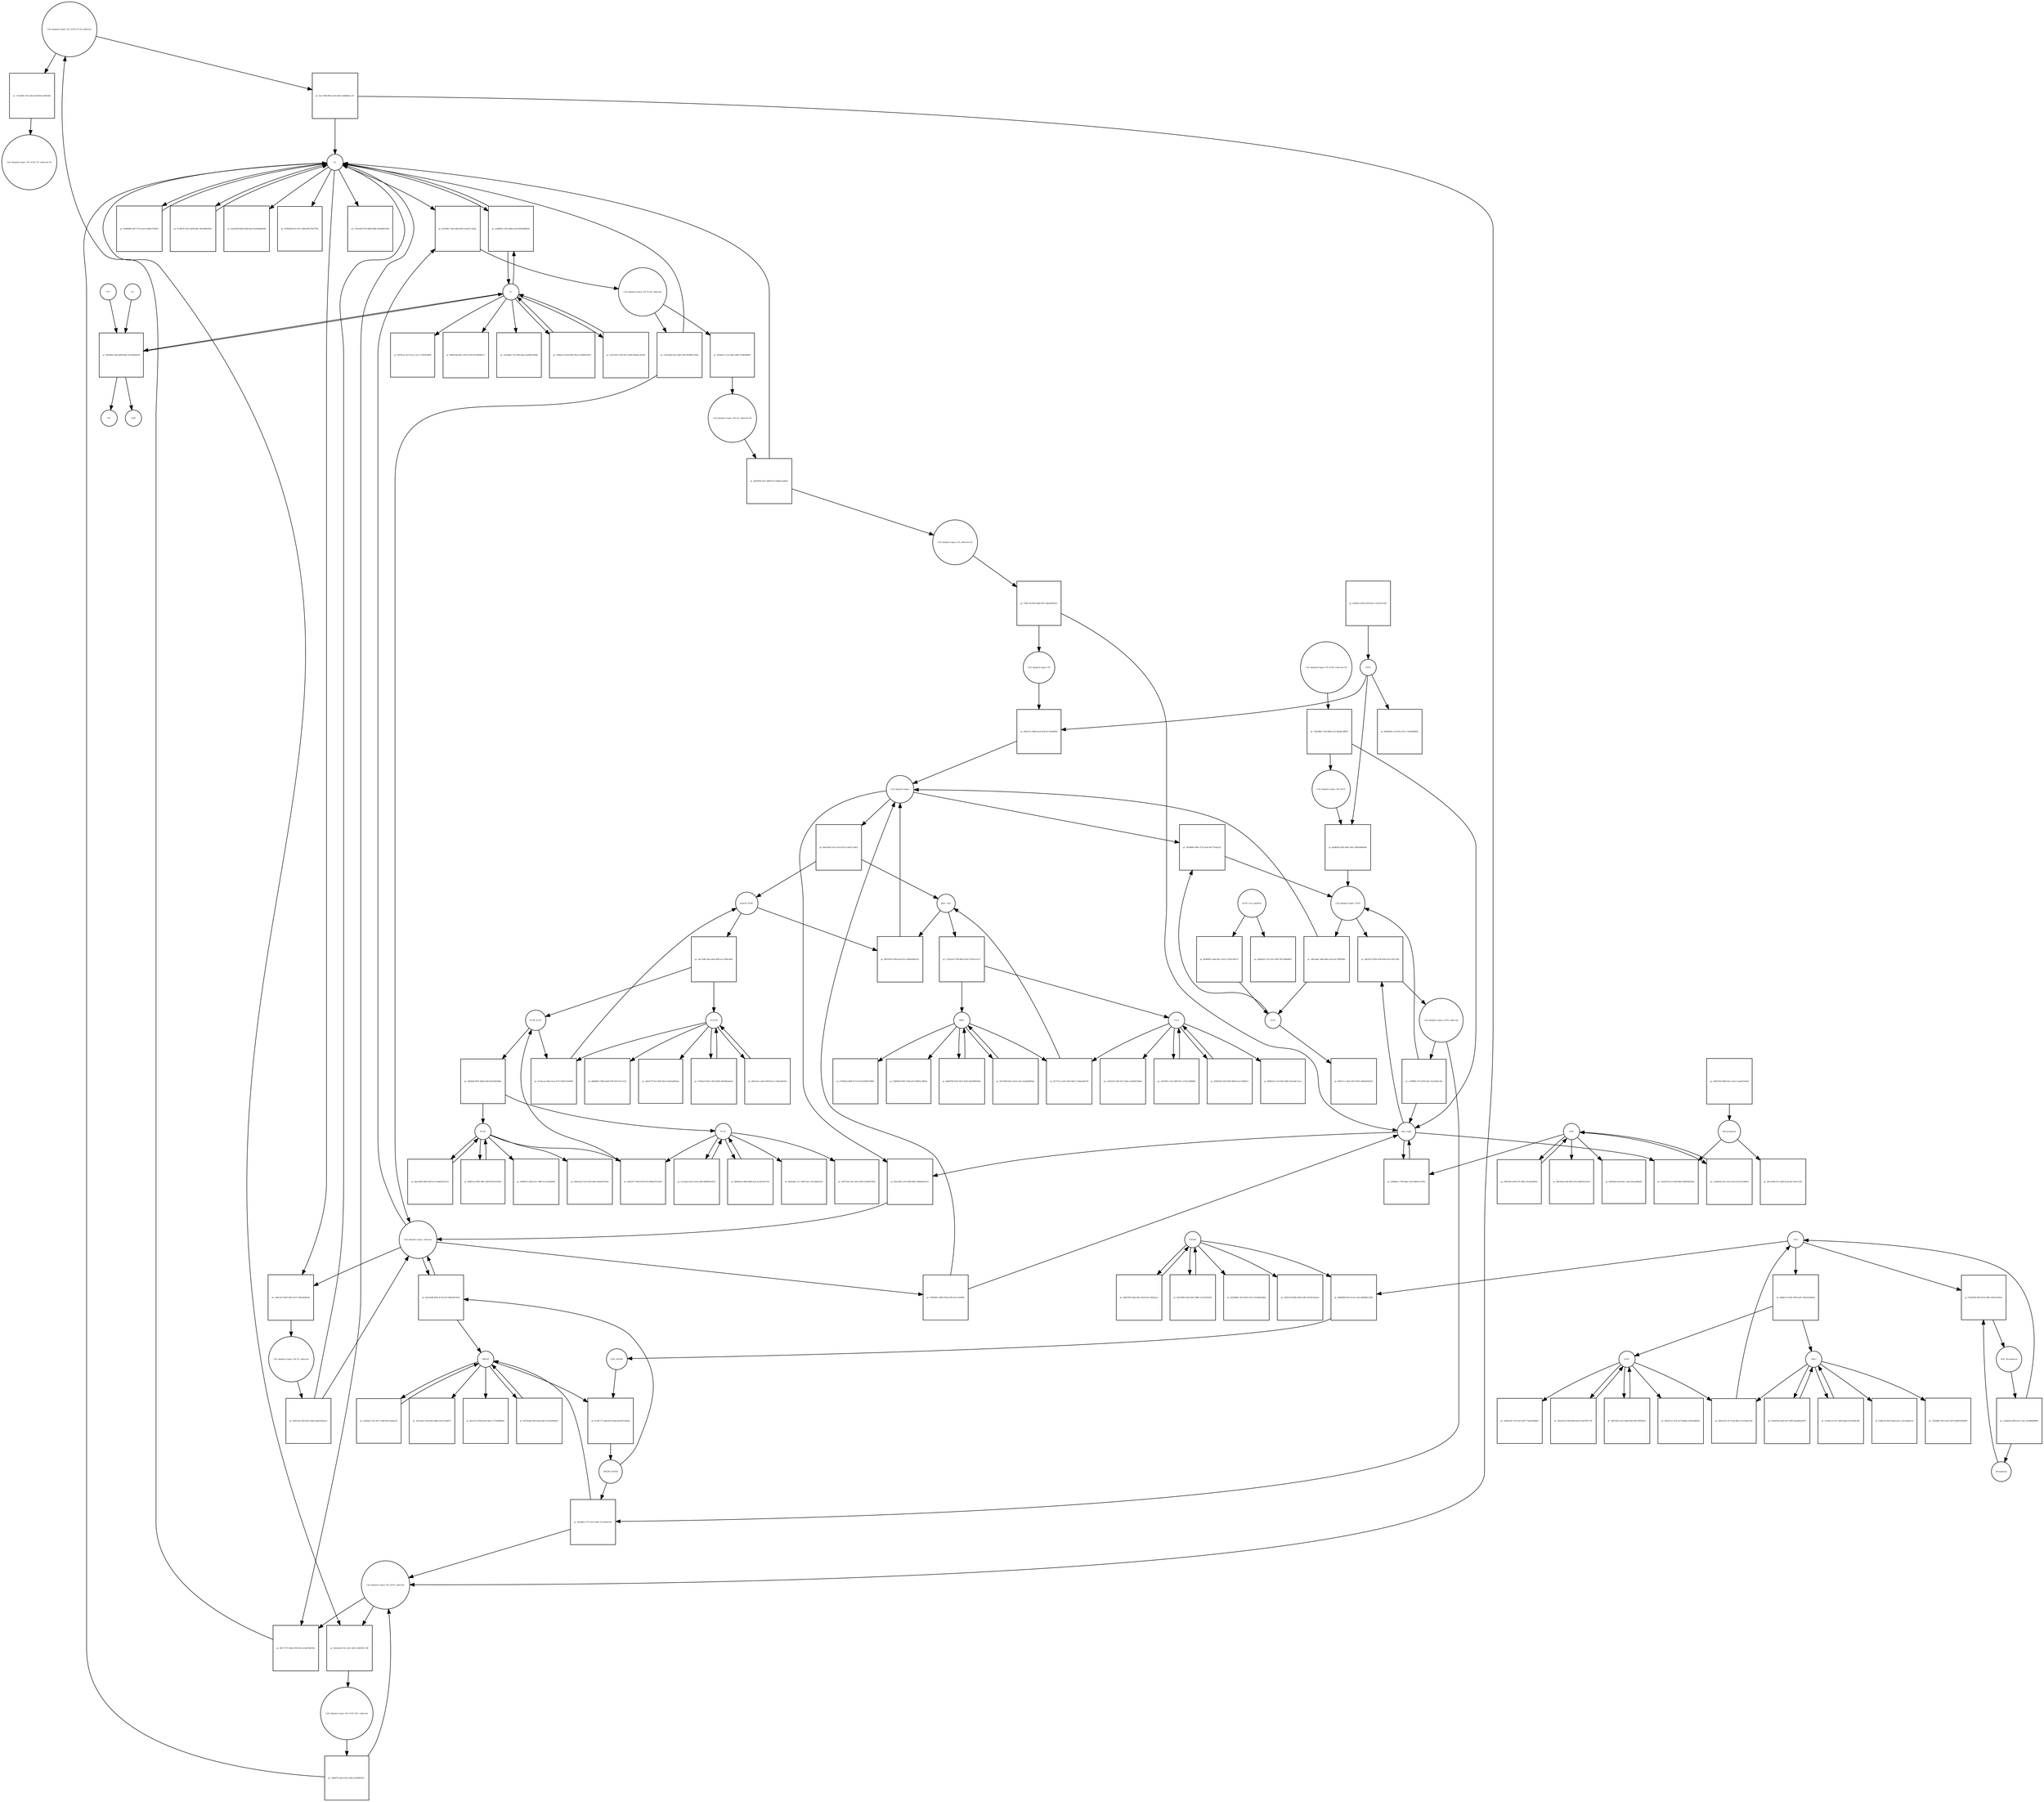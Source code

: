 strict digraph  {
"Cul2 ubiquitin ligase_N8_Orf10_E2-Ub_substrate" [annotation="urn_miriam_ncbiprotein_BCD58762|urn_miriam_hgnc.symbol_UBE2|urn_miriam_hgnc.symbol_ZYG11B|urn_miriam_hgnc.symbol_ELOB|urn_miriam_hgnc.symbol_ELOC|urn_miriam_hgnc.symbol_RBX1|urn_miriam_hgnc.symbol_CUL2|urn_miriam_hgnc.symbol_NEDD8", bipartite=0, cls=complex, fontsize=4, label="Cul2 ubiquitin ligase_N8_Orf10_E2-Ub_substrate", shape=circle];
"pr_175a499e-1f41-4262-bc68-80a1a6f0248e" [annotation="", bipartite=1, cls=process, fontsize=4, label="pr_175a499e-1f41-4262-bc68-80a1a6f0248e", shape=square];
"Cul2 ubiquitin ligase_N8_Orf10_E2_substrate-Ub" [annotation="urn_miriam_ncbiprotein_BCD58762|urn_miriam_hgnc.symbol_UBE2|urn_miriam_hgnc.symbol_ZYG11B|urn_miriam_hgnc.symbol_ELOB|urn_miriam_hgnc.symbol_ELOC|urn_miriam_hgnc.symbol_RBX1|urn_miriam_hgnc.symbol_CUL2|urn_miriam_hgnc.symbol_NEDD8", bipartite=0, cls=complex, fontsize=4, label="Cul2 ubiquitin ligase_N8_Orf10_E2_substrate-Ub", shape=circle];
"Cul2 ubiquitin ligase_N8_E2-Ub_substrate" [annotation="urn_miriam_hgnc.symbol_ZYG11B|urn_miriam_hgnc.symbol_RBX1|urn_miriam_hgnc.symbol_ELOB|urn_miriam_hgnc.symbol_ELOC|urn_miriam_hgnc.symbol_CUL2|urn_miriam_hgnc.symbol_NEDD8|urn_miriam_hgnc.symbol_UBE2", bipartite=0, cls=complex, fontsize=4, label="Cul2 ubiquitin ligase_N8_E2-Ub_substrate", shape=circle];
"pr_ef50b3c2-1222-492e-b44f-5318603ffb45" [annotation="", bipartite=1, cls=process, fontsize=4, label="pr_ef50b3c2-1222-492e-b44f-5318603ffb45", shape=square];
"Cul2 ubiquitin ligase_N8_E2_substrate-Ub" [annotation="urn_miriam_hgnc.symbol_ZYG11B|urn_miriam_hgnc.symbol_UBE2|urn_miriam_hgnc.symbol_ELOB|urn_miriam_hgnc.symbol_ELOC|urn_miriam_hgnc.symbol_RBX1|urn_miriam_hgnc.symbol_CUL2|urn_miriam_hgnc.symbol_NEDD8", bipartite=0, cls=complex, fontsize=4, label="Cul2 ubiquitin ligase_N8_E2_substrate-Ub", shape=circle];
E2 [annotation="urn_miriam_hgnc.symbol_UBE2", bipartite=0, cls=macromolecule, fontsize=4, label=E2, shape=circle];
"pr_ae480d1e-1d24-44b8-aa34-f499c868f050" [annotation="", bipartite=1, cls=process, fontsize=4, label="pr_ae480d1e-1d24-44b8-aa34-f499c868f050", shape=square];
E1 [annotation="urn_miriam_hgnc.symbol_UBA", bipartite=0, cls=macromolecule, fontsize=4, label=E1, shape=circle];
"pr_68265bfc-ff04-4d08-80de-3a47b8d29e3f" [annotation="", bipartite=1, cls=process, fontsize=4, label="pr_68265bfc-ff04-4d08-80de-3a47b8d29e3f", shape=square];
Ub [annotation="", bipartite=0, cls="simple chemical", fontsize=4, label=Ub, shape=circle];
ATP [annotation="", bipartite=0, cls="simple chemical", fontsize=4, label=ATP, shape=circle];
AMP [annotation="", bipartite=0, cls="simple chemical", fontsize=4, label=AMP, shape=circle];
PPi [annotation="", bipartite=0, cls="simple chemical", fontsize=4, label=PPi, shape=circle];
"Cul2 ubiquitin ligase_substrate" [annotation="urn_miriam_hgnc.symbol_ZYg11B|urn_miriam_hgnc.symbol_ELOB|urn_miriam_hgnc.symbol_ELOC|urn_miriam_hgnc.symbol_RBX1|urn_miriam_hgnc.symbol_CUL2|urn_miriam_hgnc.symbol_NEDD8", bipartite=0, cls=complex, fontsize=4, label="Cul2 ubiquitin ligase_substrate", shape=circle];
"pr_e61fd4b7-1fda-449a-b562-a0ea07c22adc" [annotation="", bipartite=1, cls=process, fontsize=4, label="pr_e61fd4b7-1fda-449a-b562-a0ea07c22adc", shape=square];
"Cul2 ubiquitin ligase_N8_Orf10_substrate" [annotation="urn_miriam_ncbiprotein_BCD58762|urn_miriam_hgnc.symbol_ZYG11B|urn_miriam_hgnc.symbol_ELOB|urn_miriam_hgnc.symbol_ELOC|urn_miriam_hgnc.symbol_RBX1|urn_miriam_hgnc.symbol_CUL2|urn_miriam_hgnc.symbol_NEDD8", bipartite=0, cls=complex, fontsize=4, label="Cul2 ubiquitin ligase_N8_Orf10_substrate", shape=circle];
"pr_487c7747-14bb-4796-9f1e-0c6ed766d7bd" [annotation="", bipartite=1, cls=process, fontsize=4, label="pr_487c7747-14bb-4796-9f1e-0c6ed766d7bd", shape=square];
ZYG11B [annotation="urn_miriam_hgnc_HGNC%3A25820", bipartite=0, cls=macromolecule, fontsize=4, label=ZYG11B, shape=circle];
"pr_1343ba27-b81c-4614-8b59-a68109a4a8cb" [annotation="", bipartite=1, cls=process, fontsize=4, label="pr_1343ba27-b81c-4614-8b59-a68109a4a8cb", shape=square];
UBE2M [annotation="urn_miriam_hgnc_HGNC%3A12491", bipartite=0, cls=macromolecule, fontsize=4, label=UBE2M, shape=circle];
"pr_6d741ab8-595f-4ea0-ab43-c0c91a965ab7" [annotation="", bipartite=1, cls=process, fontsize=4, label="pr_6d741ab8-595f-4ea0-ab43-c0c91a965ab7", shape=square];
UBA3 [annotation="urn_miriam_hgnc_HGNC%3A12470", bipartite=0, cls=macromolecule, fontsize=4, label=UBA3, shape=circle];
"pr_b7dd47b4-b2d9-4c07-8855-fda2895d1497" [annotation="", bipartite=1, cls=process, fontsize=4, label="pr_b7dd47b4-b2d9-4c07-8855-fda2895d1497", shape=square];
RBX1 [annotation="urn_miriam_hgnc_HGNC%3A9928", bipartite=0, cls=macromolecule, fontsize=4, label=RBX1, shape=circle];
"pr_b8d2f7b9-8103-4927-8c80-30a8508509ab" [annotation="", bipartite=1, cls=process, fontsize=4, label="pr_b8d2f7b9-8103-4927-8c80-30a8508509ab", shape=square];
"Orf10 (+)ss sgmRNA" [annotation=urn_miriam_ncbiprotein_BCD58762, bipartite=0, cls="nucleic acid feature", fontsize=4, label="Orf10 (+)ss sgmRNA", shape=circle];
"pr_b8369697-aa0d-461c-9a14-27265ce95c57" [annotation="", bipartite=1, cls=process, fontsize=4, label="pr_b8369697-aa0d-461c-9a14-27265ce95c57", shape=square];
Orf10 [annotation=urn_miriam_ncbiprotein_BCD58762, bipartite=0, cls=macromolecule, fontsize=4, label=Orf10, shape=circle];
NEDD8 [annotation="urn_miriam_hgnc_HGNC%3A7732", bipartite=0, cls=macromolecule, fontsize=4, label=NEDD8, shape=circle];
"pr_b3853392-9ada-48ca-8e45-8ce116d5aaca" [annotation="", bipartite=1, cls=process, fontsize=4, label="pr_b3853392-9ada-48ca-8e45-8ce116d5aaca", shape=square];
NAE1 [annotation="urn_miriam_hgnc_HGNC%3A621", bipartite=0, cls=macromolecule, fontsize=4, label=NAE1, shape=circle];
"pr_2053a352-b78b-4694-b520-e1b97097173f" [annotation="", bipartite=1, cls=process, fontsize=4, label="pr_2053a352-b78b-4694-b520-e1b97097173f", shape=square];
ELOC [annotation="urn_miriam_hgnc_HGNC%3A11617", bipartite=0, cls=macromolecule, fontsize=4, label=ELOC, shape=circle];
"pr_51e1dea3-b5e2-4ca8-a98f-6098005ed1e2" [annotation="", bipartite=1, cls=process, fontsize=4, label="pr_51e1dea3-b5e2-4ca8-a98f-6098005ed1e2", shape=square];
ELOB [annotation="urn_miriam_hgnc_HGNC%3A11619", bipartite=0, cls=macromolecule, fontsize=4, label=ELOB, shape=circle];
"pr_bbac4db0-00b9-42ff-bc7d-9a881d1b2151" [annotation="", bipartite=1, cls=process, fontsize=4, label="pr_bbac4db0-00b9-42ff-bc7d-9a881d1b2151", shape=square];
"pr_4e89b889-5b47-4722-aa01-05ddc07a02f9" [annotation="", bipartite=1, cls=process, fontsize=4, label="pr_4e89b889-5b47-4722-aa01-05ddc07a02f9", shape=square];
"pr_5309dcc4-635b-4695-96a1-bc408b7fe403" [annotation="", bipartite=1, cls=process, fontsize=4, label="pr_5309dcc4-635b-4695-96a1-bc408b7fe403", shape=square];
DUB [annotation="urn_miriam_hgnc.symbol_DUB", bipartite=0, cls=macromolecule, fontsize=4, label=DUB, shape=circle];
"pr_c324b385-a41e-43e2-9e3a-8e7ac0158926" [annotation="", bipartite=1, cls=process, fontsize=4, label="pr_c324b385-a41e-43e2-9e3a-8e7ac0158926", shape=square];
CUL2 [annotation="urn_miriam_hgnc_HGNC%3A2552", bipartite=0, cls=macromolecule, fontsize=4, label=CUL2, shape=circle];
"pr_e3414f51-e333-4df9-87ec-675dc3186b80" [annotation="", bipartite=1, cls=process, fontsize=4, label="pr_e3414f51-e333-4df9-87ec-675dc3186b80", shape=square];
"pr_4b612c6c-ee81-459d-9a1a-c74dcde8c824" [annotation="", bipartite=1, cls=process, fontsize=4, label="pr_4b612c6c-ee81-459d-9a1a-c74dcde8c824", shape=square];
"pr_f1a6feb1-1351-4f17-9268-843c5aadec45" [annotation="", bipartite=1, cls=process, fontsize=4, label="pr_f1a6feb1-1351-4f17-9268-843c5aadec45", shape=square];
"pr_5c05dc1d-25e7-4e06-9abb-b7d37a0fc440" [annotation="", bipartite=1, cls=process, fontsize=4, label="pr_5c05dc1d-25e7-4e06-9abb-b7d37a0fc440", shape=square];
"pr_50e79926-b613-4a35-a4a2-5ea8afd604ab" [annotation="", bipartite=1, cls=process, fontsize=4, label="pr_50e79926-b613-4a35-a4a2-5ea8afd604ab", shape=square];
"pr_e0a18586-24d4-4d47-8866-1a141532af39" [annotation="", bipartite=1, cls=process, fontsize=4, label="pr_e0a18586-24d4-4d47-8866-1a141532af39", shape=square];
"pr_58b7036c-e247-440b-9492-db7336925fe5" [annotation="", bipartite=1, cls=process, fontsize=4, label="pr_58b7036c-e247-440b-9492-db7336925fe5", shape=square];
"pr_d6483e63-306d-4848-af3a-4e36101b77b4" [annotation="", bipartite=1, cls=process, fontsize=4, label="pr_d6483e63-306d-4848-af3a-4e36101b77b4", shape=square];
"pr_9b0f57ea-8585-4f8c-928f-f63165c0ef08" [annotation="", bipartite=1, cls=process, fontsize=4, label="pr_9b0f57ea-8585-4f8c-928f-f63165c0ef08", shape=square];
"pr_f7cd0783-33e2-4638-99ac-06410bb9390c" [annotation="", bipartite=1, cls=process, fontsize=4, label="pr_f7cd0783-33e2-4638-99ac-06410bb9390c", shape=square];
"pr_a5b73201-5160-4013-a649-06eb8cc05556" [annotation="", bipartite=1, cls=process, fontsize=4, label="pr_a5b73201-5160-4013-a649-06eb8cc05556", shape=square];
"pr_5fb6326f-a598-47f1-8f92-e35244a9f819" [annotation="", bipartite=1, cls=process, fontsize=4, label="pr_5fb6326f-a598-47f1-8f92-e35244a9f819", shape=square];
"pr_8392d326-5d2f-4603-86b9-0cac1b0bfb12" [annotation="", bipartite=1, cls=process, fontsize=4, label="pr_8392d326-5d2f-4603-86b9-0cac1b0bfb12", shape=square];
"pr_f2da46c4-f58a-42e9-851e-15c0fc4153e9" [annotation="", bipartite=1, cls=process, fontsize=4, label="pr_f2da46c4-f58a-42e9-851e-15c0fc4153e9", shape=square];
CSN5 [annotation="", bipartite=0, cls=complex, fontsize=4, label=CSN5, shape=circle];
"pr_5b8270ed-b908-45ac-a9cb-7eaa8cb19add" [annotation="", bipartite=1, cls=process, fontsize=4, label="pr_5b8270ed-b908-45ac-a9cb-7eaa8cb19add", shape=square];
"26S-proteasom" [annotation="urn_miriam_obo.go_GO%3A0000502", bipartite=0, cls=complex, fontsize=4, label="26S-proteasom", shape=circle];
NAE_Pevonedistat [annotation="urn_miriam_obo.chebi_CHEBI%3A145535|urn_miriam_hgnc.symbol_NAE1|urn_miriam_hgnc.symbol_UBA3", bipartite=0, cls=complex, fontsize=4, label=NAE_Pevonedistat, shape=circle];
"pr_1a3defa8-2000-42c3-a3e1-4a1080b49894" [annotation="", bipartite=1, cls=process, fontsize=4, label="pr_1a3defa8-2000-42c3-a3e1-4a1080b49894", shape=square];
Pevonedistat [annotation="urn_miriam_obo.chebi_CHEBI%3A145535", bipartite=0, cls="simple chemical", fontsize=4, label=Pevonedistat, shape=circle];
NAE [annotation="urn_miriam_hgnc.symbol_NAE1|urn_miriam_hgnc.symbol_UBA3", bipartite=0, cls=complex, fontsize=4, label=NAE, shape=circle];
"pr_a8dba174-18d1-4d78-aa92-76bc6dcb69ed" [annotation="", bipartite=1, cls=process, fontsize=4, label="pr_a8dba174-18d1-4d78-aa92-76bc6dcb69ed", shape=square];
ELOB_ELOC [annotation="urn_miriam_hgnc.symbol_ELOB|urn_miriam_hgnc.symbol_ELOC", bipartite=0, cls=complex, fontsize=4, label=ELOB_ELOC, shape=circle];
"pr_1bfb6aff-9497-4bd9-a838-85a556b20b4c" [annotation="", bipartite=1, cls=process, fontsize=4, label="pr_1bfb6aff-9497-4bd9-a838-85a556b20b4c", shape=square];
Zyg11B_EloBC [annotation="urn_miriam_hgnc.symbol_ZYG11B|urn_miriam_hgnc.symbol_ELOB|urn_miriam_hgnc.symbol_ELOC", bipartite=0, cls=complex, fontsize=4, label=Zyg11B_EloBC, shape=circle];
"pr_adc71dfb-24aa-463a-9f95-eca7380a1db4" [annotation="", bipartite=1, cls=process, fontsize=4, label="pr_adc71dfb-24aa-463a-9f95-eca7380a1db4", shape=square];
"Cul2 ubiquitin ligase_N8_substrate-Ub" [annotation="urn_miriam_hgnc.symbol_ZYG11B|urn_miriam_hgnc.symbol_ELOB|urn_miriam_hgnc.symbol_ELOC|urn_miriam_hgnc.symbol_RBX1|urn_miriam_hgnc.symbol_CUL2|urn_miriam_hgnc.symbol_NEDD8", bipartite=0, cls=complex, fontsize=4, label="Cul2 ubiquitin ligase_N8_substrate-Ub", shape=circle];
"pr_75bfc73d-f054-466e-8f15-5deae05651fc" [annotation="", bipartite=1, cls=process, fontsize=4, label="pr_75bfc73d-f054-466e-8f15-5deae05651fc", shape=square];
"Cul2 ubiquitin ligase_N8" [annotation="urn_miriam_hgnc.symbol_ZYG11B|urn_miriam_hgnc.symbol_ELOB|urn_miriam_hgnc.symbol_ELOC|urn_miriam_hgnc.symbol_RBX1|urn_miriam_hgnc.symbol_CUL2|urn_miriam_hgnc.symbol_NEDD8", bipartite=0, cls=complex, fontsize=4, label="Cul2 ubiquitin ligase_N8", shape=circle];
ubit_traget [annotation="", bipartite=0, cls=macromolecule, fontsize=4, label=ubit_traget, shape=circle];
"pr_70930d0c-ed98-478d-b128-efc2c1b18f6b" [annotation="", bipartite=1, cls=process, fontsize=4, label="pr_70930d0c-ed98-478d-b128-efc2c1b18f6b", shape=square];
"Cul2 ubiquitin ligase" [annotation="urn_miriam_hgnc.symbol_RBX1|urn_miriam_hgnc.symbol_CUL2|urn_miriam_hgnc.symbol_ZYG11B|urn_miriam_hgnc.symbol_ELOB|urn_miriam_hgnc.symbol_ELOC", bipartite=0, cls=complex, fontsize=4, label="Cul2 ubiquitin ligase", shape=circle];
"Cul2 ubiquitin ligase_N8_Orf10_substrate-Ub" [annotation="urn_miriam_ncbiprotein_BCD58762|urn_miriam_hgnc.symbol_ZYG11B|urn_miriam_hgnc.symbol_ELOB|urn_miriam_hgnc.symbol_ELOC|urn_miriam_hgnc.symbol_RBX1|urn_miriam_hgnc.symbol_CUL2|urn_miriam_hgnc.symbol_NEDD8", bipartite=0, cls=complex, fontsize=4, label="Cul2 ubiquitin ligase_N8_Orf10_substrate-Ub", shape=circle];
"pr_192ed98c-7c60-4060-ae52-6ba8a7ddff2f" [annotation="", bipartite=1, cls=process, fontsize=4, label="pr_192ed98c-7c60-4060-ae52-6ba8a7ddff2f", shape=square];
"Cul2 ubiquitin ligase_N8_Orf10" [annotation="urn_miriam_hgnc.symbol_ZYG11B|urn_miriam_hgnc.symbol_ELOB|urn_miriam_hgnc.symbol_ELOC|urn_miriam_hgnc.symbol_RBX1|urn_miriam_hgnc.symbol_CUL2|urn_miriam_hgnc.symbol_NEDD8|urn_miriam_ncbiprotein_BCD58762", bipartite=0, cls=complex, fontsize=4, label="Cul2 ubiquitin ligase_N8_Orf10", shape=circle];
"Cul2 ubiquitin ligase_Orf10_substrate" [annotation="urn_miriam_ncbiprotein_BCD58762|urn_miriam_hgnc.symbol_ZYg11B|urn_miriam_hgnc.symbol_ELOB|urn_miriam_hgnc.symbol_ELOC|urn_miriam_hgnc.symbol_RBX1|urn_miriam_hgnc.symbol_CUL2", bipartite=0, cls=complex, fontsize=4, label="Cul2 ubiquitin ligase_Orf10_substrate", shape=circle];
"pr_a7848ffb-1f72-4b79-a02c-41a41bf5c3bc" [annotation="", bipartite=1, cls=process, fontsize=4, label="pr_a7848ffb-1f72-4b79-a02c-41a41bf5c3bc", shape=square];
"Cul2 ubiquitin ligase_Orf10" [annotation="urn_miriam_ncbiprotein_BCD58762|urn_miriam_hgnc.symbol_ZYG11B|urn_miriam_hgnc.symbol_ELOB|urn_miriam_hgnc.symbol_ELOC|urn_miriam_hgnc.symbol_RBX1|urn_miriam_hgnc.symbol_CUL2", bipartite=0, cls=complex, fontsize=4, label="Cul2 ubiquitin ligase_Orf10", shape=circle];
"pr_ded9635a-f692-494c-8261-e8443d0bbe40" [annotation="", bipartite=1, cls=process, fontsize=4, label="pr_ded9635a-f692-494c-8261-e8443d0bbe40", shape=square];
"pr_cdb1ea6b-74bb-4d0a-ac63-b2c785f9284c" [annotation="", bipartite=1, cls=process, fontsize=4, label="pr_cdb1ea6b-74bb-4d0a-ac63-b2c785f9284c", shape=square];
"pr_d56e1f11-0d08-4ecd-8cfb-f1e7ba5df560" [annotation="", bipartite=1, cls=process, fontsize=4, label="pr_d56e1f11-0d08-4ecd-8cfb-f1e7ba5df560", shape=square];
"pr_4be5e05b-5c6c-4114-b529-1c8ed17cdda2" [annotation="", bipartite=1, cls=process, fontsize=4, label="pr_4be5e05b-5c6c-4114-b529-1c8ed17cdda2", shape=square];
Rbx1_Cul2 [annotation="urn_miriam_hgnc.symbol_RBX1|urn_miriam_hgnc.symbol_CUL2", bipartite=0, cls=complex, fontsize=4, label=Rbx1_Cul2, shape=circle];
"pr_dd1f5094-261e-4db8-8713-8b94cead0afa" [annotation="", bipartite=1, cls=process, fontsize=4, label="pr_dd1f5094-261e-4db8-8713-8b94cead0afa", shape=square];
"Cul2 ubiquitin ligase_N8_E2_substrate" [annotation="urn_miriam_hgnc.symbol_ZYG11B|urn_miriam_hgnc.symbol_ELOB|urn_miriam_hgnc.symbol_ELOC|urn_miriam_hgnc.symbol_RBX1|urn_miriam_hgnc.symbol_CUL2|urn_miriam_hgnc.symbol_NEDD8", bipartite=0, cls=complex, fontsize=4, label="Cul2 ubiquitin ligase_N8_E2_substrate", shape=circle];
"pr_5f38c1ba-f336-4021-b0b5-aed4c425b2cb" [annotation="", bipartite=1, cls=process, fontsize=4, label="pr_5f38c1ba-f336-4021-b0b5-aed4c425b2cb", shape=square];
"Cul2 ubiquitin ligase_N8_Orf10_0E2_substrate" [annotation="urn_miriam_ncbiprotein_BCD58762|urn_miriam_hgnc.symbol_ZYG11B|urn_miriam_hgnc.symbol_ELOB|urn_miriam_hgnc.symbol_ELOC|urn_miriam_hgnc.symbol_RBX1|urn_miriam_hgnc.symbol_CUL2|urn_miriam_hgnc.symbol_NEDD8|urn_miriam_hgnc.symbol_UBE2", bipartite=0, cls=complex, fontsize=4, label="Cul2 ubiquitin ligase_N8_Orf10_0E2_substrate", shape=circle];
"pr_346fb752-d4c9-4fcf-a000-a1629ffd7bc7" [annotation="", bipartite=1, cls=process, fontsize=4, label="pr_346fb752-d4c9-4fcf-a000-a1629ffd7bc7", shape=square];
"pr_c7d1a5cd-7180-4b03-922e-f279cfca1c37" [annotation="", bipartite=1, cls=process, fontsize=4, label="pr_c7d1a5cd-7180-4b03-922e-f279cfca1c37", shape=square];
"pr_4208bbec-7708-4bdc-9210-9bf4ecfc878a" [annotation="", bipartite=1, cls=process, fontsize=4, label="pr_4208bbec-7708-4bdc-9210-9bf4ecfc878a", shape=square];
"pr_e391a83b-a5a5-4487-b35f-f81680575d28" [annotation="", bipartite=1, cls=process, fontsize=4, label="pr_e391a83b-a5a5-4487-b35f-f81680575d28", shape=square];
"pr_bacc7fb6-80b3-4a45-8a65-aa6b8d4ecc29" [annotation="", bipartite=1, cls=process, fontsize=4, label="pr_bacc7fb6-80b3-4a45-8a65-aa6b8d4ecc29", shape=square];
"pr_1b5ab75f-fec5-42fd-8b63-9bff440026eb" [annotation="", bipartite=1, cls=process, fontsize=4, label="pr_1b5ab75f-fec5-42fd-8b63-9bff440026eb", shape=square];
"pr_dbb8dd31-7dbb-4e9d-979f-e9317e4c7a24" [annotation="", bipartite=1, cls=process, fontsize=4, label="pr_dbb8dd31-7dbb-4e9d-979f-e9317e4c7a24", shape=square];
"pr_e8eef77f-5fc3-40fc-bbc6-0cb5ee8854a5" [annotation="", bipartite=1, cls=process, fontsize=4, label="pr_e8eef77f-5fc3-40fc-bbc6-0cb5ee8854a5", shape=square];
"pr_2a5134ae-47dd-49e5-9b90-2a1011afb570" [annotation="", bipartite=1, cls=process, fontsize=4, label="pr_2a5134ae-47dd-49e5-9b90-2a1011afb570", shape=square];
"pr_dfc2a731-850d-461f-9dcb-1175b30d8930" [annotation="", bipartite=1, cls=process, fontsize=4, label="pr_dfc2a731-850d-461f-9dcb-1175b30d8930", shape=square];
"pr_f398a7fe-8d19-4aad-a4c1-27ace6d2dcc8" [annotation="", bipartite=1, cls=process, fontsize=4, label="pr_f398a7fe-8d19-4aad-a4c1-27ace6d2dcc8", shape=square];
"pr_75294d61-9915-44c5-9879-8e8831b09209" [annotation="", bipartite=1, cls=process, fontsize=4, label="pr_75294d61-9915-44c5-9879-8e8831b09209", shape=square];
"pr_072809a3-884f-4573-b7e8-0e6069129fb0" [annotation="", bipartite=1, cls=process, fontsize=4, label="pr_072809a3-884f-4573-b7e8-0e6069129fb0", shape=square];
"pr_20498418-f967-4160-ab73-8f816c34f6ed" [annotation="", bipartite=1, cls=process, fontsize=4, label="pr_20498418-f967-4160-ab73-8f816c34f6ed", shape=square];
"pr_ad2fda35-1225-431c-b697-0b716f9ab823" [annotation="", bipartite=1, cls=process, fontsize=4, label="pr_ad2fda35-1225-431c-b697-0b716f9ab823", shape=square];
"pr_4b857cc1-3b2e-401f-9556-a984268343a9" [annotation="", bipartite=1, cls=process, fontsize=4, label="pr_4b857cc1-3b2e-401f-9556-a984268343a9", shape=square];
"pr_de458d8a-1455-461b-a70c-0323e84e6d04" [annotation="", bipartite=1, cls=process, fontsize=4, label="pr_de458d8a-1455-461b-a70c-0323e84e6d04", shape=square];
"pr_39245130-f848-4640-a309-35350235aee6" [annotation="", bipartite=1, cls=process, fontsize=4, label="pr_39245130-f848-4640-a309-35350235aee6", shape=square];
"pr_d5b21e31-3c9c-4c7b-bbdd-1903543db3fd" [annotation="", bipartite=1, cls=process, fontsize=4, label="pr_d5b21e31-3c9c-4c7b-bbdd-1903543db3fd", shape=square];
"pr_ed855228-1704-43e5-b5f7-72aa835fdbb3" [annotation="", bipartite=1, cls=process, fontsize=4, label="pr_ed855228-1704-43e5-b5f7-72aa835fdbb3", shape=square];
"pr_fde9ed6c-2c17-4fd5-9a1a-79c1d4ad3333" [annotation="", bipartite=1, cls=process, fontsize=4, label="pr_fde9ed6c-2c17-4fd5-9a1a-79c1d4ad3333", shape=square];
"pr_29f7574f-c5dc-45d1-b3f9-5c05b657f81b" [annotation="", bipartite=1, cls=process, fontsize=4, label="pr_29f7574f-c5dc-45d1-b3f9-5c05b657f81b", shape=square];
"pr_0449b57e-4824-421c-9681-6ce21ab0efbb" [annotation="", bipartite=1, cls=process, fontsize=4, label="pr_0449b57e-4824-421c-9681-6ce21ab0efbb", shape=square];
"pr_090a5ad3-7ee6-4310-a8fe-fe9ebd7352e8" [annotation="", bipartite=1, cls=process, fontsize=4, label="pr_090a5ad3-7ee6-4310-a8fe-fe9ebd7352e8", shape=square];
"pr_2aa41638-b92d-44d0-bac4-ba59adbb4588" [annotation="", bipartite=1, cls=process, fontsize=4, label="pr_2aa41638-b92d-44d0-bac4-ba59adbb4588", shape=square];
"pr_970fd3bd-fcb7-457c-bd94-8667204770f1" [annotation="", bipartite=1, cls=process, fontsize=4, label="pr_970fd3bd-fcb7-457c-bd94-8667204770f1", shape=square];
"pr_05f7bc3a-cb15-4c2c-a1a1-377bf5f56f98" [annotation="", bipartite=1, cls=process, fontsize=4, label="pr_05f7bc3a-cb15-4c2c-a1a1-377bf5f56f98", shape=square];
"pr_b960c9dd-d812-447b-9782-b01a94995577" [annotation="", bipartite=1, cls=process, fontsize=4, label="pr_b960c9dd-d812-447b-9782-b01a94995577", shape=square];
"pr_f0b145ad-55fd-49fe-bf16-a68616a3e335" [annotation="", bipartite=1, cls=process, fontsize=4, label="pr_f0b145ad-55fd-49fe-bf16-a68616a3e335", shape=square];
"pr_f2fef4dd-9ca8-4d1c-a2de-042a24fbaff4" [annotation="", bipartite=1, cls=process, fontsize=4, label="pr_f2fef4dd-9ca8-4d1c-a2de-042a24fbaff4", shape=square];
"pr_9fb81b16-e1f3-4d1f-846b-26ca64e7ece2" [annotation="", bipartite=1, cls=process, fontsize=4, label="pr_9fb81b16-e1f3-4d1f-846b-26ca64e7ece2", shape=square];
"pr_ce6521d1-a85f-4517-b9ee-ea629423584d" [annotation="", bipartite=1, cls=process, fontsize=4, label="pr_ce6521d1-a85f-4517-b9ee-ea629423584d", shape=square];
"pr_fd5d95d6-ccf2-401a-875c-13d3ed9fd842" [annotation="", bipartite=1, cls=process, fontsize=4, label="pr_fd5d95d6-ccf2-401a-875c-13d3ed9fd842", shape=square];
"pr_49c1ab58-f131-4de9-9cab-db173bce533b" [annotation="", bipartite=1, cls=process, fontsize=4, label="pr_49c1ab58-f131-4de9-9cab-db173bce533b", shape=square];
NAE_NEDD8 [annotation="urn_miriam_hgnc.symbol_NEDD8|urn_miriam_hgnc.symbol_NAE1|urn_miriam_hgnc.symbol_UBA3", bipartite=0, cls=complex, fontsize=4, label=NAE_NEDD8, shape=circle];
"pr_ac361775-1ddd-447b-96eb-d61947e20b3b" [annotation="", bipartite=1, cls=process, fontsize=4, label="pr_ac361775-1ddd-447b-96eb-d61947e20b3b", shape=square];
UBE2M_NEDD8 [annotation="urn_miriam_hgnc.symbol_UBE2M|urn_miriam_hgnc.symbol_NEDD8", bipartite=0, cls=complex, fontsize=4, label=UBE2M_NEDD8, shape=circle];
"pr_92e9088c-800c-4722-9e34-94177fade232" [annotation="", bipartite=1, cls=process, fontsize=4, label="pr_92e9088c-800c-4722-9e34-94177fade232", shape=square];
"pr_606b80f0-8a14-4c25-ac44-a880884115d8" [annotation="", bipartite=1, cls=process, fontsize=4, label="pr_606b80f0-8a14-4c25-ac44-a880884115d8", shape=square];
"pr_7b2efd38-0d7b-453e-99be-5ef910a3fb16" [annotation="", bipartite=1, cls=process, fontsize=4, label="pr_7b2efd38-0d7b-453e-99be-5ef910a3fb16", shape=square];
"pr_2ffeb130-c3f7-4c04-88ca-01c439a31326" [annotation="", bipartite=1, cls=process, fontsize=4, label="pr_2ffeb130-c3f7-4c04-88ca-01c439a31326", shape=square];
"pr_dc16ecae-90a5-4c5a-9713-84507c6e0894" [annotation="", bipartite=1, cls=process, fontsize=4, label="pr_dc16ecae-90a5-4c5a-9713-84507c6e0894", shape=square];
"pr_2bf3e477-d16d-4f7d-b7a9-48da97012e49" [annotation="", bipartite=1, cls=process, fontsize=4, label="pr_2bf3e477-d16d-4f7d-b7a9-48da97012e49", shape=square];
"pr_608761d5-979d-4cb4-871e-df6e82664120" [annotation="", bipartite=1, cls=process, fontsize=4, label="pr_608761d5-979d-4cb4-871e-df6e82664120", shape=square];
"pr_f92a3360-c07b-4448-998c-60db4a85cb7e" [annotation="", bipartite=1, cls=process, fontsize=4, label="pr_f92a3360-c07b-4448-998c-60db4a85cb7e", shape=square];
"pr_8aa1ba9b-d824-4c7b-a155-686cdfe7af1d" [annotation="", bipartite=1, cls=process, fontsize=4, label="pr_8aa1ba9b-d824-4c7b-a155-686cdfe7af1d", shape=square];
"pr_40fc83c3-9595-410f-9e9a-92e7c93c193d" [annotation="", bipartite=1, cls=process, fontsize=4, label="pr_40fc83c3-9595-410f-9e9a-92e7c93c193d", shape=square];
"pr_40528bc2-2711-4cf2-a062-2c1e20fac435" [annotation="", bipartite=1, cls=process, fontsize=4, label="pr_40528bc2-2711-4cf2-a062-2c1e20fac435", shape=square];
"pr_c662ca47-8405-459c-b157-a5bfc4b4b1dd" [annotation="", bipartite=1, cls=process, fontsize=4, label="pr_c662ca47-8405-459c-b157-a5bfc4b4b1dd", shape=square];
"pr_83e4c4ed-514c-4d1c-b4f5-a19d2501c748" [annotation="", bipartite=1, cls=process, fontsize=4, label="pr_83e4c4ed-514c-4d1c-b4f5-a19d2501c748", shape=square];
"pr_811772ca-5a9c-4633-8de3-7a28aeb48138" [annotation="", bipartite=1, cls=process, fontsize=4, label="pr_811772ca-5a9c-4633-8de3-7a28aeb48138", shape=square];
"pr_c9ee4b65-73e3-4fff-bdaa-65a9b451bbbd" [annotation="", bipartite=1, cls=process, fontsize=4, label="pr_c9ee4b65-73e3-4fff-bdaa-65a9b451bbbd", shape=square];
"pr_c33fce89-9739-48d0-9980-4a0ab861f3dd" [annotation="", bipartite=1, cls=process, fontsize=4, label="pr_c33fce89-9739-48d0-9980-4a0ab861f3dd", shape=square];
"Cul2 ubiquitin ligase_N8_Orf10_E2-Ub_substrate" -> "pr_175a499e-1f41-4262-bc68-80a1a6f0248e"  [annotation="", interaction_type=consumption];
"Cul2 ubiquitin ligase_N8_Orf10_E2-Ub_substrate" -> "pr_bacc7fb6-80b3-4a45-8a65-aa6b8d4ecc29"  [annotation="", interaction_type=consumption];
"pr_175a499e-1f41-4262-bc68-80a1a6f0248e" -> "Cul2 ubiquitin ligase_N8_Orf10_E2_substrate-Ub"  [annotation="", interaction_type=production];
"Cul2 ubiquitin ligase_N8_E2-Ub_substrate" -> "pr_ef50b3c2-1222-492e-b44f-5318603ffb45"  [annotation="", interaction_type=consumption];
"Cul2 ubiquitin ligase_N8_E2-Ub_substrate" -> "pr_e391a83b-a5a5-4487-b35f-f81680575d28"  [annotation="", interaction_type=consumption];
"pr_ef50b3c2-1222-492e-b44f-5318603ffb45" -> "Cul2 ubiquitin ligase_N8_E2_substrate-Ub"  [annotation="", interaction_type=production];
"Cul2 ubiquitin ligase_N8_E2_substrate-Ub" -> "pr_dd1f5094-261e-4db8-8713-8b94cead0afa"  [annotation="", interaction_type=consumption];
E2 -> "pr_ae480d1e-1d24-44b8-aa34-f499c868f050"  [annotation="", interaction_type=consumption];
E2 -> "pr_e61fd4b7-1fda-449a-b562-a0ea07c22adc"  [annotation="", interaction_type=consumption];
E2 -> "pr_487c7747-14bb-4796-9f1e-0c6ed766d7bd"  [annotation="", interaction_type=consumption];
E2 -> "pr_4e89b889-5b47-4722-aa01-05ddc07a02f9"  [annotation="", interaction_type=consumption];
E2 -> "pr_f7cd0783-33e2-4638-99ac-06410bb9390c"  [annotation="", interaction_type=consumption];
E2 -> "pr_2aa41638-b92d-44d0-bac4-ba59adbb4588"  [annotation="", interaction_type=consumption];
E2 -> "pr_970fd3bd-fcb7-457c-bd94-8667204770f1"  [annotation="", interaction_type=consumption];
E2 -> "pr_c662ca47-8405-459c-b157-a5bfc4b4b1dd"  [annotation="", interaction_type=consumption];
E2 -> "pr_83e4c4ed-514c-4d1c-b4f5-a19d2501c748"  [annotation="", interaction_type=consumption];
E2 -> "pr_c33fce89-9739-48d0-9980-4a0ab861f3dd"  [annotation="", interaction_type=consumption];
"pr_ae480d1e-1d24-44b8-aa34-f499c868f050" -> E2  [annotation="", interaction_type=production];
"pr_ae480d1e-1d24-44b8-aa34-f499c868f050" -> E1  [annotation="", interaction_type=production];
E1 -> "pr_ae480d1e-1d24-44b8-aa34-f499c868f050"  [annotation="", interaction_type=consumption];
E1 -> "pr_68265bfc-ff04-4d08-80de-3a47b8d29e3f"  [annotation="", interaction_type=consumption];
E1 -> "pr_5309dcc4-635b-4695-96a1-bc408b7fe403"  [annotation="", interaction_type=consumption];
E1 -> "pr_a5b73201-5160-4013-a649-06eb8cc05556"  [annotation="", interaction_type=consumption];
E1 -> "pr_05f7bc3a-cb15-4c2c-a1a1-377bf5f56f98"  [annotation="", interaction_type=consumption];
E1 -> "pr_b960c9dd-d812-447b-9782-b01a94995577"  [annotation="", interaction_type=consumption];
E1 -> "pr_c9ee4b65-73e3-4fff-bdaa-65a9b451bbbd"  [annotation="", interaction_type=consumption];
"pr_68265bfc-ff04-4d08-80de-3a47b8d29e3f" -> E1  [annotation="", interaction_type=production];
"pr_68265bfc-ff04-4d08-80de-3a47b8d29e3f" -> AMP  [annotation="", interaction_type=production];
"pr_68265bfc-ff04-4d08-80de-3a47b8d29e3f" -> PPi  [annotation="", interaction_type=production];
Ub -> "pr_68265bfc-ff04-4d08-80de-3a47b8d29e3f"  [annotation="", interaction_type=consumption];
ATP -> "pr_68265bfc-ff04-4d08-80de-3a47b8d29e3f"  [annotation="", interaction_type=consumption];
"Cul2 ubiquitin ligase_substrate" -> "pr_e61fd4b7-1fda-449a-b562-a0ea07c22adc"  [annotation="", interaction_type=consumption];
"Cul2 ubiquitin ligase_substrate" -> "pr_70930d0c-ed98-478d-b128-efc2c1b18f6b"  [annotation="", interaction_type=consumption];
"Cul2 ubiquitin ligase_substrate" -> "pr_8aa1ba9b-d824-4c7b-a155-686cdfe7af1d"  [annotation="", interaction_type=consumption];
"Cul2 ubiquitin ligase_substrate" -> "pr_c662ca47-8405-459c-b157-a5bfc4b4b1dd"  [annotation="", interaction_type=consumption];
"pr_e61fd4b7-1fda-449a-b562-a0ea07c22adc" -> "Cul2 ubiquitin ligase_N8_E2-Ub_substrate"  [annotation="", interaction_type=production];
"Cul2 ubiquitin ligase_N8_Orf10_substrate" -> "pr_487c7747-14bb-4796-9f1e-0c6ed766d7bd"  [annotation="", interaction_type=consumption];
"Cul2 ubiquitin ligase_N8_Orf10_substrate" -> "pr_83e4c4ed-514c-4d1c-b4f5-a19d2501c748"  [annotation="", interaction_type=consumption];
"pr_487c7747-14bb-4796-9f1e-0c6ed766d7bd" -> "Cul2 ubiquitin ligase_N8_Orf10_E2-Ub_substrate"  [annotation="", interaction_type=production];
ZYG11B -> "pr_1343ba27-b81c-4614-8b59-a68109a4a8cb"  [annotation="", interaction_type=consumption];
ZYG11B -> "pr_4b612c6c-ee81-459d-9a1a-c74dcde8c824"  [annotation="", interaction_type=consumption];
ZYG11B -> "pr_dbb8dd31-7dbb-4e9d-979f-e9317e4c7a24"  [annotation="", interaction_type=consumption];
ZYG11B -> "pr_e8eef77f-5fc3-40fc-bbc6-0cb5ee8854a5"  [annotation="", interaction_type=consumption];
ZYG11B -> "pr_dc16ecae-90a5-4c5a-9713-84507c6e0894"  [annotation="", interaction_type=consumption];
"pr_1343ba27-b81c-4614-8b59-a68109a4a8cb" -> ZYG11B  [annotation="", interaction_type=production];
UBE2M -> "pr_6d741ab8-595f-4ea0-ab43-c0c91a965ab7"  [annotation="", interaction_type=consumption];
UBE2M -> "pr_f1a6feb1-1351-4f17-9268-843c5aadec45"  [annotation="", interaction_type=consumption];
UBE2M -> "pr_2a5134ae-47dd-49e5-9b90-2a1011afb570"  [annotation="", interaction_type=consumption];
UBE2M -> "pr_dfc2a731-850d-461f-9dcb-1175b30d8930"  [annotation="", interaction_type=consumption];
UBE2M -> "pr_ac361775-1ddd-447b-96eb-d61947e20b3b"  [annotation="", interaction_type=consumption];
"pr_6d741ab8-595f-4ea0-ab43-c0c91a965ab7" -> UBE2M  [annotation="", interaction_type=production];
UBA3 -> "pr_b7dd47b4-b2d9-4c07-8855-fda2895d1497"  [annotation="", interaction_type=consumption];
UBA3 -> "pr_5c05dc1d-25e7-4e06-9abb-b7d37a0fc440"  [annotation="", interaction_type=consumption];
UBA3 -> "pr_f398a7fe-8d19-4aad-a4c1-27ace6d2dcc8"  [annotation="", interaction_type=consumption];
UBA3 -> "pr_75294d61-9915-44c5-9879-8e8831b09209"  [annotation="", interaction_type=consumption];
UBA3 -> "pr_2ffeb130-c3f7-4c04-88ca-01c439a31326"  [annotation="", interaction_type=consumption];
"pr_b7dd47b4-b2d9-4c07-8855-fda2895d1497" -> UBA3  [annotation="", interaction_type=production];
RBX1 -> "pr_b8d2f7b9-8103-4927-8c80-30a8508509ab"  [annotation="", interaction_type=consumption];
RBX1 -> "pr_50e79926-b613-4a35-a4a2-5ea8afd604ab"  [annotation="", interaction_type=consumption];
RBX1 -> "pr_072809a3-884f-4573-b7e8-0e6069129fb0"  [annotation="", interaction_type=consumption];
RBX1 -> "pr_20498418-f967-4160-ab73-8f816c34f6ed"  [annotation="", interaction_type=consumption];
RBX1 -> "pr_811772ca-5a9c-4633-8de3-7a28aeb48138"  [annotation="", interaction_type=consumption];
"pr_b8d2f7b9-8103-4927-8c80-30a8508509ab" -> RBX1  [annotation="", interaction_type=production];
"Orf10 (+)ss sgmRNA" -> "pr_b8369697-aa0d-461c-9a14-27265ce95c57"  [annotation="", interaction_type=consumption];
"Orf10 (+)ss sgmRNA" -> "pr_ad2fda35-1225-431c-b697-0b716f9ab823"  [annotation="", interaction_type=consumption];
"pr_b8369697-aa0d-461c-9a14-27265ce95c57" -> Orf10  [annotation="", interaction_type=production];
Orf10 -> "pr_4b857cc1-3b2e-401f-9556-a984268343a9"  [annotation="", interaction_type=consumption];
Orf10 -> "pr_92e9088c-800c-4722-9e34-94177fade232"  [annotation="", interaction_type=consumption];
NEDD8 -> "pr_b3853392-9ada-48ca-8e45-8ce116d5aaca"  [annotation="", interaction_type=consumption];
NEDD8 -> "pr_e0a18586-24d4-4d47-8866-1a141532af39"  [annotation="", interaction_type=consumption];
NEDD8 -> "pr_de458d8a-1455-461b-a70c-0323e84e6d04"  [annotation="", interaction_type=consumption];
NEDD8 -> "pr_39245130-f848-4640-a309-35350235aee6"  [annotation="", interaction_type=consumption];
NEDD8 -> "pr_606b80f0-8a14-4c25-ac44-a880884115d8"  [annotation="", interaction_type=consumption];
"pr_b3853392-9ada-48ca-8e45-8ce116d5aaca" -> NEDD8  [annotation="", interaction_type=production];
NAE1 -> "pr_2053a352-b78b-4694-b520-e1b97097173f"  [annotation="", interaction_type=consumption];
NAE1 -> "pr_58b7036c-e247-440b-9492-db7336925fe5"  [annotation="", interaction_type=consumption];
NAE1 -> "pr_d5b21e31-3c9c-4c7b-bbdd-1903543db3fd"  [annotation="", interaction_type=consumption];
NAE1 -> "pr_ed855228-1704-43e5-b5f7-72aa835fdbb3"  [annotation="", interaction_type=consumption];
NAE1 -> "pr_2ffeb130-c3f7-4c04-88ca-01c439a31326"  [annotation="", interaction_type=consumption];
"pr_2053a352-b78b-4694-b520-e1b97097173f" -> NAE1  [annotation="", interaction_type=production];
ELOC -> "pr_51e1dea3-b5e2-4ca8-a98f-6098005ed1e2"  [annotation="", interaction_type=consumption];
ELOC -> "pr_d6483e63-306d-4848-af3a-4e36101b77b4"  [annotation="", interaction_type=consumption];
ELOC -> "pr_fde9ed6c-2c17-4fd5-9a1a-79c1d4ad3333"  [annotation="", interaction_type=consumption];
ELOC -> "pr_29f7574f-c5dc-45d1-b3f9-5c05b657f81b"  [annotation="", interaction_type=consumption];
ELOC -> "pr_2bf3e477-d16d-4f7d-b7a9-48da97012e49"  [annotation="", interaction_type=consumption];
"pr_51e1dea3-b5e2-4ca8-a98f-6098005ed1e2" -> ELOC  [annotation="", interaction_type=production];
ELOB -> "pr_bbac4db0-00b9-42ff-bc7d-9a881d1b2151"  [annotation="", interaction_type=consumption];
ELOB -> "pr_9b0f57ea-8585-4f8c-928f-f63165c0ef08"  [annotation="", interaction_type=consumption];
ELOB -> "pr_0449b57e-4824-421c-9681-6ce21ab0efbb"  [annotation="", interaction_type=consumption];
ELOB -> "pr_090a5ad3-7ee6-4310-a8fe-fe9ebd7352e8"  [annotation="", interaction_type=consumption];
ELOB -> "pr_2bf3e477-d16d-4f7d-b7a9-48da97012e49"  [annotation="", interaction_type=consumption];
"pr_bbac4db0-00b9-42ff-bc7d-9a881d1b2151" -> ELOB  [annotation="", interaction_type=production];
"pr_4e89b889-5b47-4722-aa01-05ddc07a02f9" -> E2  [annotation="", interaction_type=production];
"pr_5309dcc4-635b-4695-96a1-bc408b7fe403" -> E1  [annotation="", interaction_type=production];
DUB -> "pr_c324b385-a41e-43e2-9e3a-8e7ac0158926"  [annotation="", interaction_type=consumption];
DUB -> "pr_5fb6326f-a598-47f1-8f92-e35244a9f819"  [annotation="", interaction_type=consumption];
DUB -> "pr_4208bbec-7708-4bdc-9210-9bf4ecfc878a"  [annotation="", interaction_type=catalysis];
DUB -> "pr_f0b145ad-55fd-49fe-bf16-a68616a3e335"  [annotation="", interaction_type=consumption];
DUB -> "pr_f2fef4dd-9ca8-4d1c-a2de-042a24fbaff4"  [annotation="", interaction_type=consumption];
"pr_c324b385-a41e-43e2-9e3a-8e7ac0158926" -> DUB  [annotation="", interaction_type=production];
CUL2 -> "pr_e3414f51-e333-4df9-87ec-675dc3186b80"  [annotation="", interaction_type=consumption];
CUL2 -> "pr_8392d326-5d2f-4603-86b9-0cac1b0bfb12"  [annotation="", interaction_type=consumption];
CUL2 -> "pr_9fb81b16-e1f3-4d1f-846b-26ca64e7ece2"  [annotation="", interaction_type=consumption];
CUL2 -> "pr_ce6521d1-a85f-4517-b9ee-ea629423584d"  [annotation="", interaction_type=consumption];
CUL2 -> "pr_811772ca-5a9c-4633-8de3-7a28aeb48138"  [annotation="", interaction_type=consumption];
"pr_e3414f51-e333-4df9-87ec-675dc3186b80" -> CUL2  [annotation="", interaction_type=production];
"pr_4b612c6c-ee81-459d-9a1a-c74dcde8c824" -> ZYG11B  [annotation="", interaction_type=production];
"pr_f1a6feb1-1351-4f17-9268-843c5aadec45" -> UBE2M  [annotation="", interaction_type=production];
"pr_5c05dc1d-25e7-4e06-9abb-b7d37a0fc440" -> UBA3  [annotation="", interaction_type=production];
"pr_50e79926-b613-4a35-a4a2-5ea8afd604ab" -> RBX1  [annotation="", interaction_type=production];
"pr_e0a18586-24d4-4d47-8866-1a141532af39" -> NEDD8  [annotation="", interaction_type=production];
"pr_58b7036c-e247-440b-9492-db7336925fe5" -> NAE1  [annotation="", interaction_type=production];
"pr_d6483e63-306d-4848-af3a-4e36101b77b4" -> ELOC  [annotation="", interaction_type=production];
"pr_9b0f57ea-8585-4f8c-928f-f63165c0ef08" -> ELOB  [annotation="", interaction_type=production];
"pr_f7cd0783-33e2-4638-99ac-06410bb9390c" -> E2  [annotation="", interaction_type=production];
"pr_a5b73201-5160-4013-a649-06eb8cc05556" -> E1  [annotation="", interaction_type=production];
"pr_5fb6326f-a598-47f1-8f92-e35244a9f819" -> DUB  [annotation="", interaction_type=production];
"pr_8392d326-5d2f-4603-86b9-0cac1b0bfb12" -> CUL2  [annotation="", interaction_type=production];
"pr_f2da46c4-f58a-42e9-851e-15c0fc4153e9" -> CSN5  [annotation="", interaction_type=production];
CSN5 -> "pr_ded9635a-f692-494c-8261-e8443d0bbe40"  [annotation="", interaction_type=catalysis];
CSN5 -> "pr_d56e1f11-0d08-4ecd-8cfb-f1e7ba5df560"  [annotation="", interaction_type=catalysis];
CSN5 -> "pr_fd5d95d6-ccf2-401a-875c-13d3ed9fd842"  [annotation="", interaction_type=consumption];
"pr_5b8270ed-b908-45ac-a9cb-7eaa8cb19add" -> "26S-proteasom"  [annotation="", interaction_type=production];
"26S-proteasom" -> "pr_1b5ab75f-fec5-42fd-8b63-9bff440026eb"  [annotation="", interaction_type=catalysis];
"26S-proteasom" -> "pr_49c1ab58-f131-4de9-9cab-db173bce533b"  [annotation="", interaction_type=consumption];
NAE_Pevonedistat -> "pr_1a3defa8-2000-42c3-a3e1-4a1080b49894"  [annotation="", interaction_type=consumption];
"pr_1a3defa8-2000-42c3-a3e1-4a1080b49894" -> Pevonedistat  [annotation="", interaction_type=production];
"pr_1a3defa8-2000-42c3-a3e1-4a1080b49894" -> NAE  [annotation="", interaction_type=production];
Pevonedistat -> "pr_7b2efd38-0d7b-453e-99be-5ef910a3fb16"  [annotation="", interaction_type=consumption];
NAE -> "pr_a8dba174-18d1-4d78-aa92-76bc6dcb69ed"  [annotation="", interaction_type=consumption];
NAE -> "pr_606b80f0-8a14-4c25-ac44-a880884115d8"  [annotation="", interaction_type=consumption];
NAE -> "pr_7b2efd38-0d7b-453e-99be-5ef910a3fb16"  [annotation="", interaction_type=consumption];
"pr_a8dba174-18d1-4d78-aa92-76bc6dcb69ed" -> NAE1  [annotation="", interaction_type=production];
"pr_a8dba174-18d1-4d78-aa92-76bc6dcb69ed" -> UBA3  [annotation="", interaction_type=production];
ELOB_ELOC -> "pr_1bfb6aff-9497-4bd9-a838-85a556b20b4c"  [annotation="", interaction_type=consumption];
ELOB_ELOC -> "pr_dc16ecae-90a5-4c5a-9713-84507c6e0894"  [annotation="", interaction_type=consumption];
"pr_1bfb6aff-9497-4bd9-a838-85a556b20b4c" -> ELOB  [annotation="", interaction_type=production];
"pr_1bfb6aff-9497-4bd9-a838-85a556b20b4c" -> ELOC  [annotation="", interaction_type=production];
Zyg11B_EloBC -> "pr_adc71dfb-24aa-463a-9f95-eca7380a1db4"  [annotation="", interaction_type=consumption];
Zyg11B_EloBC -> "pr_608761d5-979d-4cb4-871e-df6e82664120"  [annotation="", interaction_type=consumption];
"pr_adc71dfb-24aa-463a-9f95-eca7380a1db4" -> ELOB_ELOC  [annotation="", interaction_type=production];
"pr_adc71dfb-24aa-463a-9f95-eca7380a1db4" -> ZYG11B  [annotation="", interaction_type=production];
"Cul2 ubiquitin ligase_N8_substrate-Ub" -> "pr_75bfc73d-f054-466e-8f15-5deae05651fc"  [annotation="", interaction_type=consumption];
"pr_75bfc73d-f054-466e-8f15-5deae05651fc" -> "Cul2 ubiquitin ligase_N8"  [annotation="", interaction_type=production];
"pr_75bfc73d-f054-466e-8f15-5deae05651fc" -> ubit_traget  [annotation="", interaction_type=production];
"Cul2 ubiquitin ligase_N8" -> "pr_d56e1f11-0d08-4ecd-8cfb-f1e7ba5df560"  [annotation="", interaction_type=consumption];
ubit_traget -> "pr_4208bbec-7708-4bdc-9210-9bf4ecfc878a"  [annotation="", interaction_type=consumption];
ubit_traget -> "pr_1b5ab75f-fec5-42fd-8b63-9bff440026eb"  [annotation="", interaction_type=consumption];
ubit_traget -> "pr_f92a3360-c07b-4448-998c-60db4a85cb7e"  [annotation="", interaction_type=consumption];
ubit_traget -> "pr_40fc83c3-9595-410f-9e9a-92e7c93c193d"  [annotation="", interaction_type=consumption];
"pr_70930d0c-ed98-478d-b128-efc2c1b18f6b" -> "Cul2 ubiquitin ligase"  [annotation="", interaction_type=production];
"pr_70930d0c-ed98-478d-b128-efc2c1b18f6b" -> ubit_traget  [annotation="", interaction_type=production];
"Cul2 ubiquitin ligase" -> "pr_4be5e05b-5c6c-4114-b529-1c8ed17cdda2"  [annotation="", interaction_type=consumption];
"Cul2 ubiquitin ligase" -> "pr_92e9088c-800c-4722-9e34-94177fade232"  [annotation="", interaction_type=consumption];
"Cul2 ubiquitin ligase" -> "pr_f92a3360-c07b-4448-998c-60db4a85cb7e"  [annotation="", interaction_type=consumption];
"Cul2 ubiquitin ligase_N8_Orf10_substrate-Ub" -> "pr_192ed98c-7c60-4060-ae52-6ba8a7ddff2f"  [annotation="", interaction_type=consumption];
"pr_192ed98c-7c60-4060-ae52-6ba8a7ddff2f" -> "Cul2 ubiquitin ligase_N8_Orf10"  [annotation="", interaction_type=production];
"pr_192ed98c-7c60-4060-ae52-6ba8a7ddff2f" -> ubit_traget  [annotation="", interaction_type=production];
"Cul2 ubiquitin ligase_N8_Orf10" -> "pr_ded9635a-f692-494c-8261-e8443d0bbe40"  [annotation="", interaction_type=consumption];
"Cul2 ubiquitin ligase_Orf10_substrate" -> "pr_a7848ffb-1f72-4b79-a02c-41a41bf5c3bc"  [annotation="", interaction_type=consumption];
"Cul2 ubiquitin ligase_Orf10_substrate" -> "pr_40528bc2-2711-4cf2-a062-2c1e20fac435"  [annotation="", interaction_type=consumption];
"pr_a7848ffb-1f72-4b79-a02c-41a41bf5c3bc" -> "Cul2 ubiquitin ligase_Orf10"  [annotation="", interaction_type=production];
"pr_a7848ffb-1f72-4b79-a02c-41a41bf5c3bc" -> ubit_traget  [annotation="", interaction_type=production];
"Cul2 ubiquitin ligase_Orf10" -> "pr_cdb1ea6b-74bb-4d0a-ac63-b2c785f9284c"  [annotation="", interaction_type=consumption];
"Cul2 ubiquitin ligase_Orf10" -> "pr_40fc83c3-9595-410f-9e9a-92e7c93c193d"  [annotation="", interaction_type=consumption];
"pr_ded9635a-f692-494c-8261-e8443d0bbe40" -> "Cul2 ubiquitin ligase_Orf10"  [annotation="", interaction_type=production];
"pr_cdb1ea6b-74bb-4d0a-ac63-b2c785f9284c" -> Orf10  [annotation="", interaction_type=production];
"pr_cdb1ea6b-74bb-4d0a-ac63-b2c785f9284c" -> "Cul2 ubiquitin ligase"  [annotation="", interaction_type=production];
"pr_d56e1f11-0d08-4ecd-8cfb-f1e7ba5df560" -> "Cul2 ubiquitin ligase"  [annotation="", interaction_type=production];
"pr_4be5e05b-5c6c-4114-b529-1c8ed17cdda2" -> Rbx1_Cul2  [annotation="", interaction_type=production];
"pr_4be5e05b-5c6c-4114-b529-1c8ed17cdda2" -> Zyg11B_EloBC  [annotation="", interaction_type=production];
Rbx1_Cul2 -> "pr_c7d1a5cd-7180-4b03-922e-f279cfca1c37"  [annotation="", interaction_type=consumption];
Rbx1_Cul2 -> "pr_608761d5-979d-4cb4-871e-df6e82664120"  [annotation="", interaction_type=consumption];
"pr_dd1f5094-261e-4db8-8713-8b94cead0afa" -> "Cul2 ubiquitin ligase_N8_substrate-Ub"  [annotation="", interaction_type=production];
"pr_dd1f5094-261e-4db8-8713-8b94cead0afa" -> E2  [annotation="", interaction_type=production];
"Cul2 ubiquitin ligase_N8_E2_substrate" -> "pr_5f38c1ba-f336-4021-b0b5-aed4c425b2cb"  [annotation="", interaction_type=consumption];
"pr_5f38c1ba-f336-4021-b0b5-aed4c425b2cb" -> E2  [annotation="", interaction_type=production];
"pr_5f38c1ba-f336-4021-b0b5-aed4c425b2cb" -> "Cul2 ubiquitin ligase_substrate"  [annotation="", interaction_type=production];
"Cul2 ubiquitin ligase_N8_Orf10_0E2_substrate" -> "pr_346fb752-d4c9-4fcf-a000-a1629ffd7bc7"  [annotation="", interaction_type=consumption];
"pr_346fb752-d4c9-4fcf-a000-a1629ffd7bc7" -> "Cul2 ubiquitin ligase_N8_Orf10_substrate"  [annotation="", interaction_type=production];
"pr_346fb752-d4c9-4fcf-a000-a1629ffd7bc7" -> E2  [annotation="", interaction_type=production];
"pr_c7d1a5cd-7180-4b03-922e-f279cfca1c37" -> CUL2  [annotation="", interaction_type=production];
"pr_c7d1a5cd-7180-4b03-922e-f279cfca1c37" -> RBX1  [annotation="", interaction_type=production];
"pr_4208bbec-7708-4bdc-9210-9bf4ecfc878a" -> ubit_traget  [annotation="", interaction_type=production];
"pr_e391a83b-a5a5-4487-b35f-f81680575d28" -> "Cul2 ubiquitin ligase_substrate"  [annotation="", interaction_type=production];
"pr_e391a83b-a5a5-4487-b35f-f81680575d28" -> E2  [annotation="", interaction_type=production];
"pr_bacc7fb6-80b3-4a45-8a65-aa6b8d4ecc29" -> "Cul2 ubiquitin ligase_N8_Orf10_substrate"  [annotation="", interaction_type=production];
"pr_bacc7fb6-80b3-4a45-8a65-aa6b8d4ecc29" -> E2  [annotation="", interaction_type=production];
NAE_NEDD8 -> "pr_ac361775-1ddd-447b-96eb-d61947e20b3b"  [annotation="", interaction_type=consumption];
"pr_ac361775-1ddd-447b-96eb-d61947e20b3b" -> UBE2M_NEDD8  [annotation="", interaction_type=production];
UBE2M_NEDD8 -> "pr_8aa1ba9b-d824-4c7b-a155-686cdfe7af1d"  [annotation="", interaction_type=consumption];
UBE2M_NEDD8 -> "pr_40528bc2-2711-4cf2-a062-2c1e20fac435"  [annotation="", interaction_type=consumption];
"pr_92e9088c-800c-4722-9e34-94177fade232" -> "Cul2 ubiquitin ligase_Orf10"  [annotation="", interaction_type=production];
"pr_606b80f0-8a14-4c25-ac44-a880884115d8" -> NAE_NEDD8  [annotation="", interaction_type=production];
"pr_7b2efd38-0d7b-453e-99be-5ef910a3fb16" -> NAE_Pevonedistat  [annotation="", interaction_type=production];
"pr_2ffeb130-c3f7-4c04-88ca-01c439a31326" -> NAE  [annotation="", interaction_type=production];
"pr_dc16ecae-90a5-4c5a-9713-84507c6e0894" -> Zyg11B_EloBC  [annotation="", interaction_type=production];
"pr_2bf3e477-d16d-4f7d-b7a9-48da97012e49" -> ELOB_ELOC  [annotation="", interaction_type=production];
"pr_608761d5-979d-4cb4-871e-df6e82664120" -> "Cul2 ubiquitin ligase"  [annotation="", interaction_type=production];
"pr_f92a3360-c07b-4448-998c-60db4a85cb7e" -> "Cul2 ubiquitin ligase_substrate"  [annotation="", interaction_type=production];
"pr_8aa1ba9b-d824-4c7b-a155-686cdfe7af1d" -> "Cul2 ubiquitin ligase_substrate"  [annotation="", interaction_type=production];
"pr_8aa1ba9b-d824-4c7b-a155-686cdfe7af1d" -> UBE2M  [annotation="", interaction_type=production];
"pr_40fc83c3-9595-410f-9e9a-92e7c93c193d" -> "Cul2 ubiquitin ligase_Orf10_substrate"  [annotation="", interaction_type=production];
"pr_40528bc2-2711-4cf2-a062-2c1e20fac435" -> "Cul2 ubiquitin ligase_N8_Orf10_substrate"  [annotation="", interaction_type=production];
"pr_40528bc2-2711-4cf2-a062-2c1e20fac435" -> UBE2M  [annotation="", interaction_type=production];
"pr_c662ca47-8405-459c-b157-a5bfc4b4b1dd" -> "Cul2 ubiquitin ligase_N8_E2_substrate"  [annotation="", interaction_type=production];
"pr_83e4c4ed-514c-4d1c-b4f5-a19d2501c748" -> "Cul2 ubiquitin ligase_N8_Orf10_0E2_substrate"  [annotation="", interaction_type=production];
"pr_811772ca-5a9c-4633-8de3-7a28aeb48138" -> Rbx1_Cul2  [annotation="", interaction_type=production];
}
